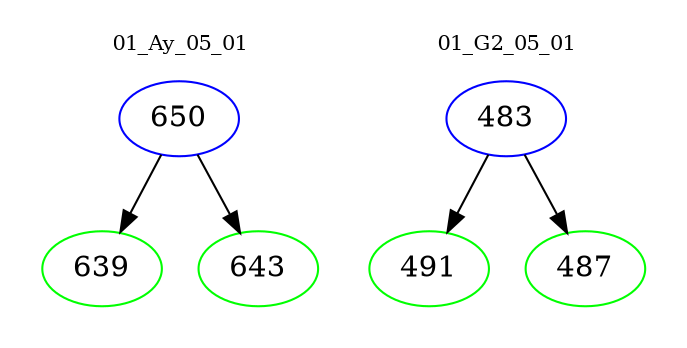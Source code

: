 digraph{
subgraph cluster_0 {
color = white
label = "01_Ay_05_01";
fontsize=10;
T0_650 [label="650", color="blue"]
T0_650 -> T0_639 [color="black"]
T0_639 [label="639", color="green"]
T0_650 -> T0_643 [color="black"]
T0_643 [label="643", color="green"]
}
subgraph cluster_1 {
color = white
label = "01_G2_05_01";
fontsize=10;
T1_483 [label="483", color="blue"]
T1_483 -> T1_491 [color="black"]
T1_491 [label="491", color="green"]
T1_483 -> T1_487 [color="black"]
T1_487 [label="487", color="green"]
}
}
